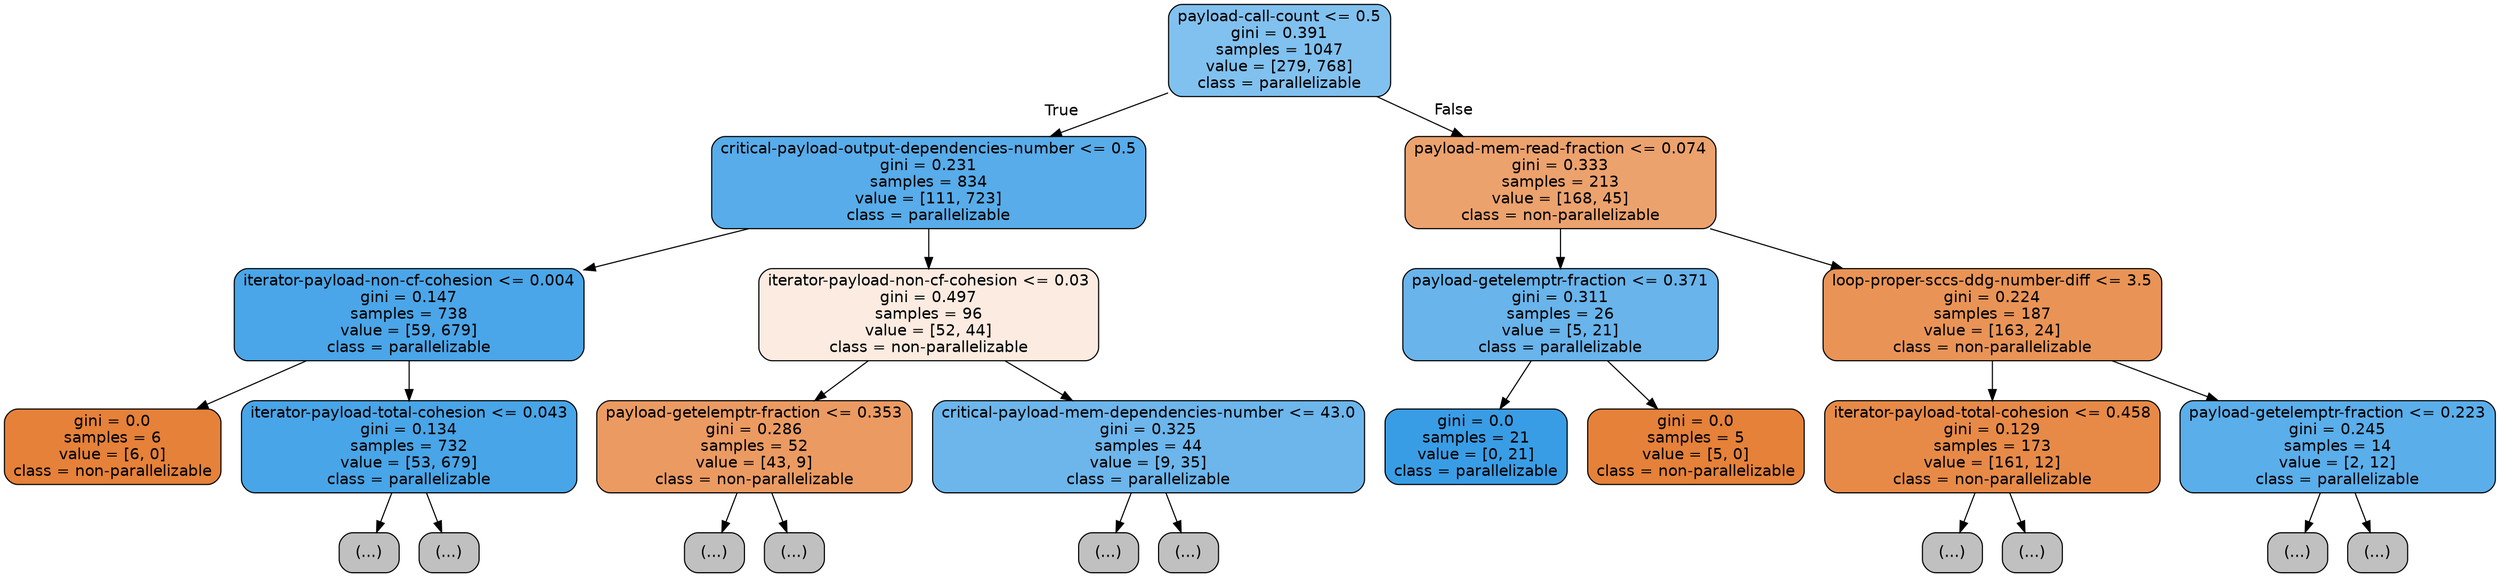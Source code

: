 digraph Tree {
node [shape=box, style="filled, rounded", color="black", fontname=helvetica] ;
edge [fontname=helvetica] ;
0 [label="payload-call-count <= 0.5\ngini = 0.391\nsamples = 1047\nvalue = [279, 768]\nclass = parallelizable", fillcolor="#399de5a2"] ;
1 [label="critical-payload-output-dependencies-number <= 0.5\ngini = 0.231\nsamples = 834\nvalue = [111, 723]\nclass = parallelizable", fillcolor="#399de5d8"] ;
0 -> 1 [labeldistance=2.5, labelangle=45, headlabel="True"] ;
2 [label="iterator-payload-non-cf-cohesion <= 0.004\ngini = 0.147\nsamples = 738\nvalue = [59, 679]\nclass = parallelizable", fillcolor="#399de5e9"] ;
1 -> 2 ;
3 [label="gini = 0.0\nsamples = 6\nvalue = [6, 0]\nclass = non-parallelizable", fillcolor="#e58139ff"] ;
2 -> 3 ;
4 [label="iterator-payload-total-cohesion <= 0.043\ngini = 0.134\nsamples = 732\nvalue = [53, 679]\nclass = parallelizable", fillcolor="#399de5eb"] ;
2 -> 4 ;
5 [label="(...)", fillcolor="#C0C0C0"] ;
4 -> 5 ;
6 [label="(...)", fillcolor="#C0C0C0"] ;
4 -> 6 ;
97 [label="iterator-payload-non-cf-cohesion <= 0.03\ngini = 0.497\nsamples = 96\nvalue = [52, 44]\nclass = non-parallelizable", fillcolor="#e5813927"] ;
1 -> 97 ;
98 [label="payload-getelemptr-fraction <= 0.353\ngini = 0.286\nsamples = 52\nvalue = [43, 9]\nclass = non-parallelizable", fillcolor="#e58139ca"] ;
97 -> 98 ;
99 [label="(...)", fillcolor="#C0C0C0"] ;
98 -> 99 ;
106 [label="(...)", fillcolor="#C0C0C0"] ;
98 -> 106 ;
107 [label="critical-payload-mem-dependencies-number <= 43.0\ngini = 0.325\nsamples = 44\nvalue = [9, 35]\nclass = parallelizable", fillcolor="#399de5bd"] ;
97 -> 107 ;
108 [label="(...)", fillcolor="#C0C0C0"] ;
107 -> 108 ;
121 [label="(...)", fillcolor="#C0C0C0"] ;
107 -> 121 ;
122 [label="payload-mem-read-fraction <= 0.074\ngini = 0.333\nsamples = 213\nvalue = [168, 45]\nclass = non-parallelizable", fillcolor="#e58139bb"] ;
0 -> 122 [labeldistance=2.5, labelangle=-45, headlabel="False"] ;
123 [label="payload-getelemptr-fraction <= 0.371\ngini = 0.311\nsamples = 26\nvalue = [5, 21]\nclass = parallelizable", fillcolor="#399de5c2"] ;
122 -> 123 ;
124 [label="gini = 0.0\nsamples = 21\nvalue = [0, 21]\nclass = parallelizable", fillcolor="#399de5ff"] ;
123 -> 124 ;
125 [label="gini = 0.0\nsamples = 5\nvalue = [5, 0]\nclass = non-parallelizable", fillcolor="#e58139ff"] ;
123 -> 125 ;
126 [label="loop-proper-sccs-ddg-number-diff <= 3.5\ngini = 0.224\nsamples = 187\nvalue = [163, 24]\nclass = non-parallelizable", fillcolor="#e58139d9"] ;
122 -> 126 ;
127 [label="iterator-payload-total-cohesion <= 0.458\ngini = 0.129\nsamples = 173\nvalue = [161, 12]\nclass = non-parallelizable", fillcolor="#e58139ec"] ;
126 -> 127 ;
128 [label="(...)", fillcolor="#C0C0C0"] ;
127 -> 128 ;
141 [label="(...)", fillcolor="#C0C0C0"] ;
127 -> 141 ;
148 [label="payload-getelemptr-fraction <= 0.223\ngini = 0.245\nsamples = 14\nvalue = [2, 12]\nclass = parallelizable", fillcolor="#399de5d4"] ;
126 -> 148 ;
149 [label="(...)", fillcolor="#C0C0C0"] ;
148 -> 149 ;
150 [label="(...)", fillcolor="#C0C0C0"] ;
148 -> 150 ;
}